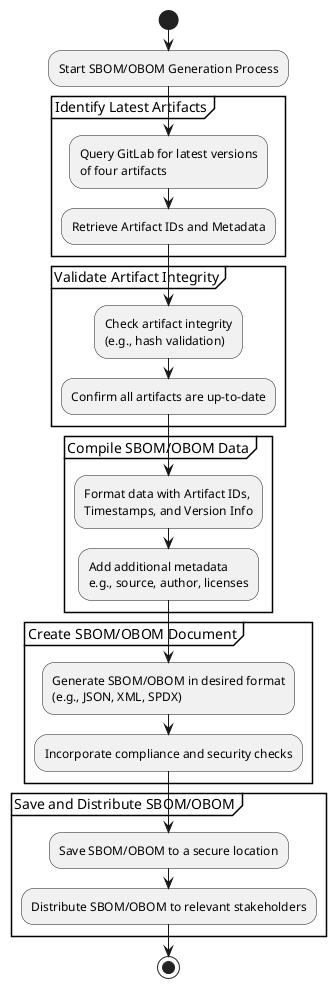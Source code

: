 @startuml
skinparam monochrome true

start

:Start SBOM/OBOM Generation Process;

partition "Identify Latest Artifacts" {
    :Query GitLab for latest versions\nof four artifacts;
    :Retrieve Artifact IDs and Metadata;
}

partition "Validate Artifact Integrity" {
    :Check artifact integrity\n(e.g., hash validation);
    :Confirm all artifacts are up-to-date;
}

partition "Compile SBOM/OBOM Data" {
    :Format data with Artifact IDs,\nTimestamps, and Version Info;
    :Add additional metadata\ne.g., source, author, licenses;
}

partition "Create SBOM/OBOM Document" {
    :Generate SBOM/OBOM in desired format\n(e.g., JSON, XML, SPDX);
    :Incorporate compliance and security checks;
}

partition "Save and Distribute SBOM/OBOM" {
    :Save SBOM/OBOM to a secure location;
    :Distribute SBOM/OBOM to relevant stakeholders;
}

stop
@enduml
